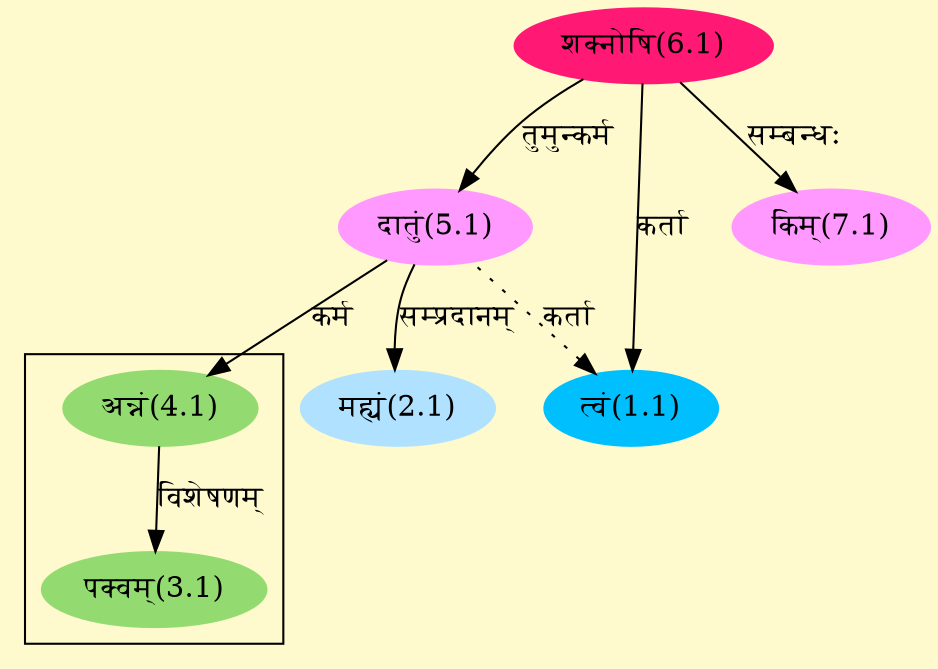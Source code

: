 digraph G{
rankdir=BT;
 compound=true;
 bgcolor="lemonchiffon1";

subgraph cluster_1{
Node3_1 [style=filled, color="#93DB70" label = "पक्वम्(3.1)"]
Node4_1 [style=filled, color="#93DB70" label = "अन्नं(4.1)"]

}
Node1_1 [style=filled, color="#00BFFF" label = "त्वं(1.1)"]
Node6_1 [style=filled, color="#FF1975" label = "शक्नोषि(6.1)"]
Node5_1 [style=filled, color="#FF99FF" label = "दातुं(5.1)"]
Node2_1 [style=filled, color="#B0E2FF" label = "मह्यं(2.1)"]
Node4_1 [style=filled, color="#93DB70" label = "अन्नं(4.1)"]
Node [style=filled, color="" label = "()"]
Node7_1 [style=filled, color="#FF99FF" label = "किम्(7.1)"]
/* Start of Relations section */

Node1_1 -> Node6_1 [  label="कर्ता"  dir="back" ]
Node1_1 -> Node5_1 [ style=dotted label="कर्ता"  dir="back" ]
Node2_1 -> Node5_1 [  label="सम्प्रदानम्"  dir="back" ]
Node3_1 -> Node4_1 [  label="विशेषणम्"  dir="back" ]
Node4_1 -> Node5_1 [  label="कर्म"  dir="back" ]
Node5_1 -> Node6_1 [  label="तुमुन्कर्म"  dir="back" ]
Node7_1 -> Node6_1 [  label="सम्बन्धः"  dir="back" ]
}
